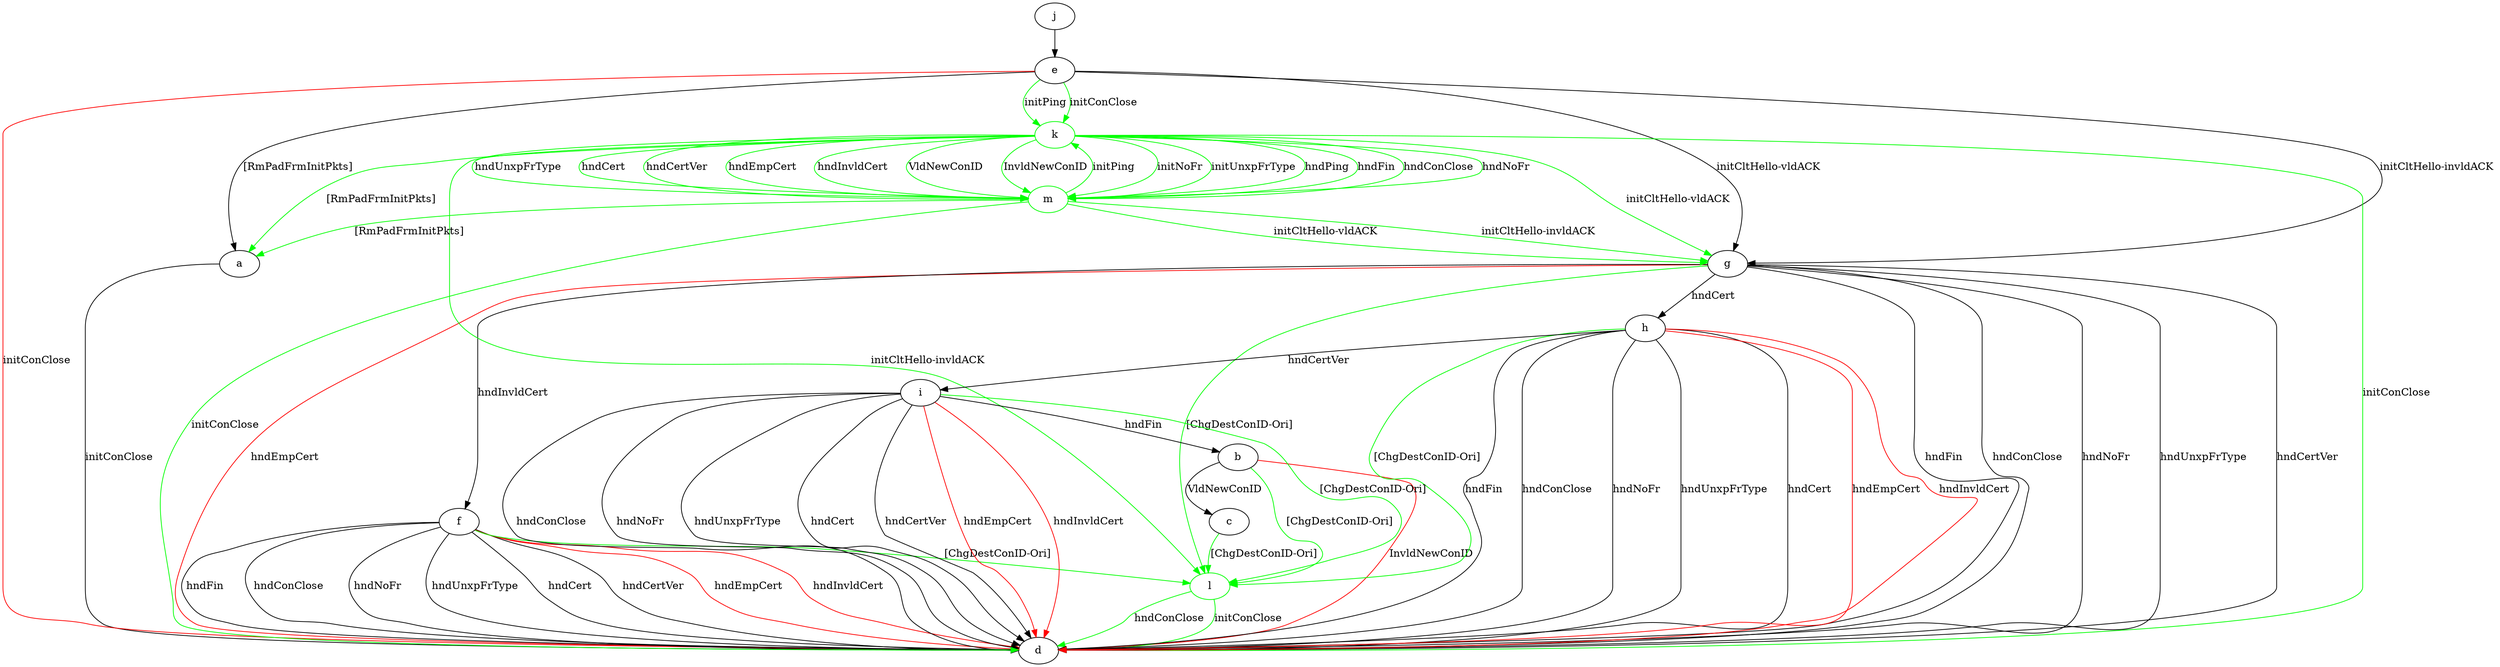 digraph "" {
	a -> d	[key=0,
		label="initConClose "];
	b -> c	[key=0,
		label="VldNewConID "];
	b -> d	[key=0,
		color=red,
		label="InvldNewConID "];
	l	[color=green];
	b -> l	[key=0,
		color=green,
		label="[ChgDestConID-Ori] "];
	c -> l	[key=0,
		color=green,
		label="[ChgDestConID-Ori] "];
	e -> a	[key=0,
		label="[RmPadFrmInitPkts] "];
	e -> d	[key=0,
		color=red,
		label="initConClose "];
	e -> g	[key=0,
		label="initCltHello-vldACK "];
	e -> g	[key=1,
		label="initCltHello-invldACK "];
	k	[color=green];
	e -> k	[key=0,
		color=green,
		label="initPing "];
	e -> k	[key=1,
		color=green,
		label="initConClose "];
	f -> d	[key=0,
		label="hndFin "];
	f -> d	[key=1,
		label="hndConClose "];
	f -> d	[key=2,
		label="hndNoFr "];
	f -> d	[key=3,
		label="hndUnxpFrType "];
	f -> d	[key=4,
		label="hndCert "];
	f -> d	[key=5,
		label="hndCertVer "];
	f -> d	[key=6,
		color=red,
		label="hndEmpCert "];
	f -> d	[key=7,
		color=red,
		label="hndInvldCert "];
	f -> l	[key=0,
		color=green,
		label="[ChgDestConID-Ori] "];
	g -> d	[key=0,
		label="hndFin "];
	g -> d	[key=1,
		label="hndConClose "];
	g -> d	[key=2,
		label="hndNoFr "];
	g -> d	[key=3,
		label="hndUnxpFrType "];
	g -> d	[key=4,
		label="hndCertVer "];
	g -> d	[key=5,
		color=red,
		label="hndEmpCert "];
	g -> f	[key=0,
		label="hndInvldCert "];
	g -> h	[key=0,
		label="hndCert "];
	g -> l	[key=0,
		color=green,
		label="[ChgDestConID-Ori] "];
	h -> d	[key=0,
		label="hndFin "];
	h -> d	[key=1,
		label="hndConClose "];
	h -> d	[key=2,
		label="hndNoFr "];
	h -> d	[key=3,
		label="hndUnxpFrType "];
	h -> d	[key=4,
		label="hndCert "];
	h -> d	[key=5,
		color=red,
		label="hndEmpCert "];
	h -> d	[key=6,
		color=red,
		label="hndInvldCert "];
	h -> i	[key=0,
		label="hndCertVer "];
	h -> l	[key=0,
		color=green,
		label="[ChgDestConID-Ori] "];
	i -> b	[key=0,
		label="hndFin "];
	i -> d	[key=0,
		label="hndConClose "];
	i -> d	[key=1,
		label="hndNoFr "];
	i -> d	[key=2,
		label="hndUnxpFrType "];
	i -> d	[key=3,
		label="hndCert "];
	i -> d	[key=4,
		label="hndCertVer "];
	i -> d	[key=5,
		color=red,
		label="hndEmpCert "];
	i -> d	[key=6,
		color=red,
		label="hndInvldCert "];
	i -> l	[key=0,
		color=green,
		label="[ChgDestConID-Ori] "];
	j -> e	[key=0];
	k -> a	[key=0,
		color=green,
		label="[RmPadFrmInitPkts] "];
	k -> d	[key=0,
		color=green,
		label="initConClose "];
	k -> g	[key=0,
		color=green,
		label="initCltHello-vldACK "];
	k -> l	[key=0,
		color=green,
		label="initCltHello-invldACK "];
	m	[color=green];
	k -> m	[key=0,
		color=green,
		label="initNoFr "];
	k -> m	[key=1,
		color=green,
		label="initUnxpFrType "];
	k -> m	[key=2,
		color=green,
		label="hndPing "];
	k -> m	[key=3,
		color=green,
		label="hndFin "];
	k -> m	[key=4,
		color=green,
		label="hndConClose "];
	k -> m	[key=5,
		color=green,
		label="hndNoFr "];
	k -> m	[key=6,
		color=green,
		label="hndUnxpFrType "];
	k -> m	[key=7,
		color=green,
		label="hndCert "];
	k -> m	[key=8,
		color=green,
		label="hndCertVer "];
	k -> m	[key=9,
		color=green,
		label="hndEmpCert "];
	k -> m	[key=10,
		color=green,
		label="hndInvldCert "];
	k -> m	[key=11,
		color=green,
		label="VldNewConID "];
	k -> m	[key=12,
		color=green,
		label="InvldNewConID "];
	l -> d	[key=0,
		color=green,
		label="initConClose "];
	l -> d	[key=1,
		color=green,
		label="hndConClose "];
	m -> a	[key=0,
		color=green,
		label="[RmPadFrmInitPkts] "];
	m -> d	[key=0,
		color=green,
		label="initConClose "];
	m -> g	[key=0,
		color=green,
		label="initCltHello-vldACK "];
	m -> g	[key=1,
		color=green,
		label="initCltHello-invldACK "];
	m -> k	[key=0,
		color=green,
		label="initPing "];
}
